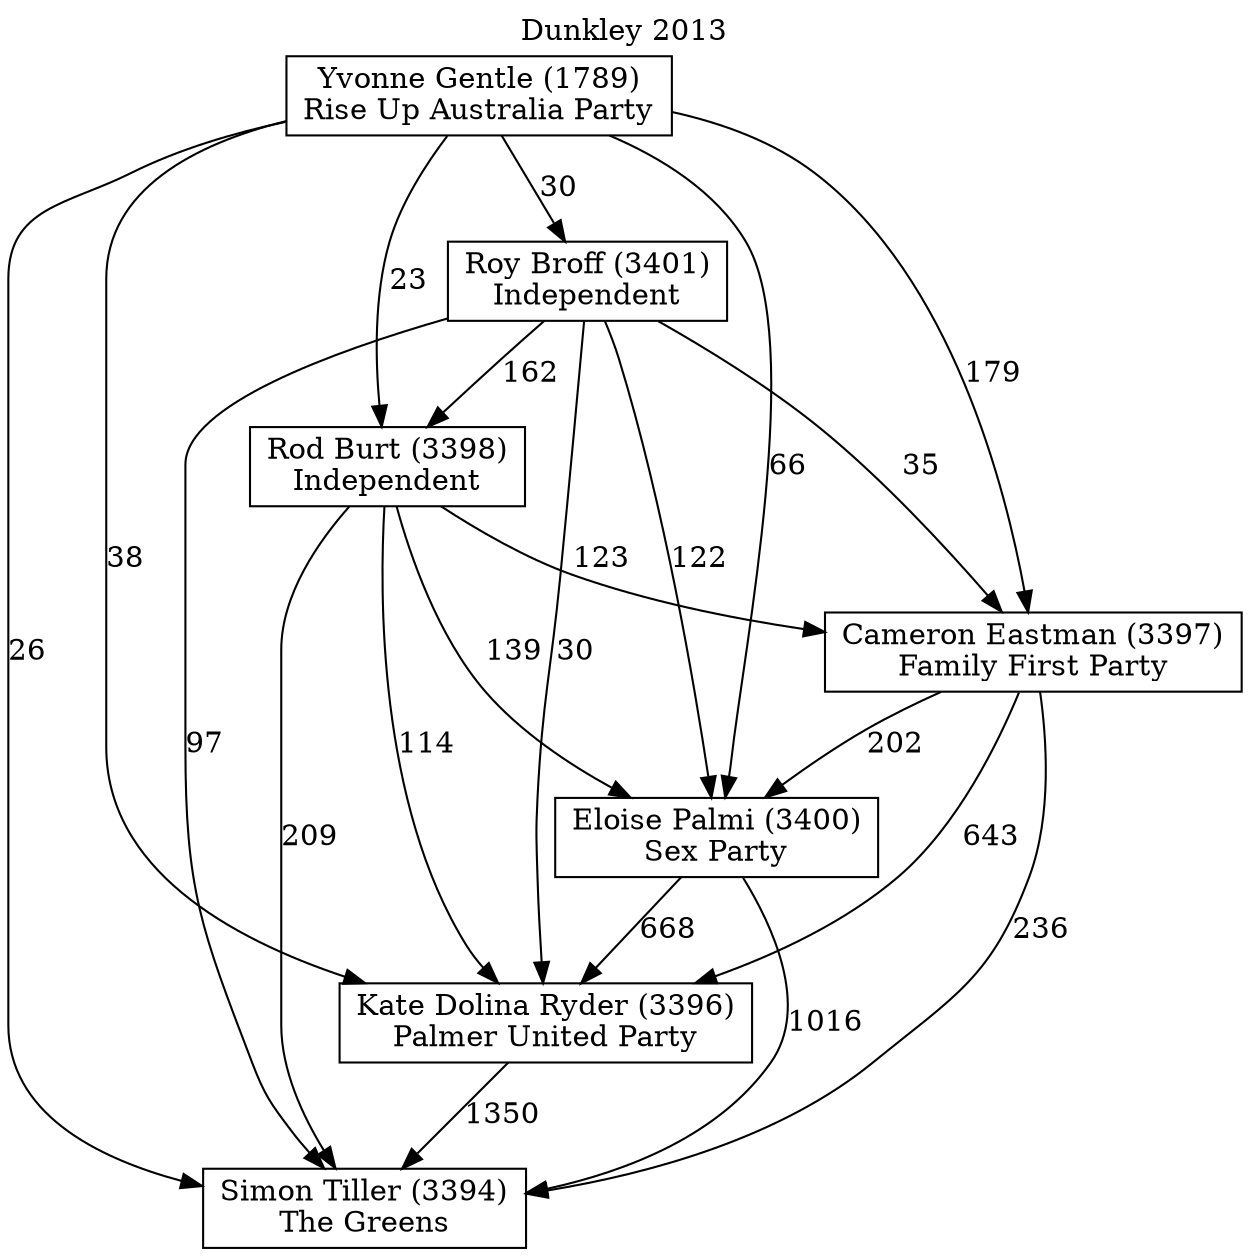 // House preference flow
digraph "Simon Tiller (3394)_Dunkley_2013" {
	graph [label="Dunkley 2013" labelloc=t mclimit=10]
	node [shape=box]
	"Simon Tiller (3394)" [label="Simon Tiller (3394)
The Greens"]
	"Kate Dolina Ryder (3396)" [label="Kate Dolina Ryder (3396)
Palmer United Party"]
	"Eloise Palmi (3400)" [label="Eloise Palmi (3400)
Sex Party"]
	"Cameron Eastman (3397)" [label="Cameron Eastman (3397)
Family First Party"]
	"Rod Burt (3398)" [label="Rod Burt (3398)
Independent"]
	"Roy Broff (3401)" [label="Roy Broff (3401)
Independent"]
	"Yvonne Gentle (1789)" [label="Yvonne Gentle (1789)
Rise Up Australia Party"]
	"Simon Tiller (3394)" [label="Simon Tiller (3394)
The Greens"]
	"Eloise Palmi (3400)" [label="Eloise Palmi (3400)
Sex Party"]
	"Cameron Eastman (3397)" [label="Cameron Eastman (3397)
Family First Party"]
	"Rod Burt (3398)" [label="Rod Burt (3398)
Independent"]
	"Roy Broff (3401)" [label="Roy Broff (3401)
Independent"]
	"Yvonne Gentle (1789)" [label="Yvonne Gentle (1789)
Rise Up Australia Party"]
	"Simon Tiller (3394)" [label="Simon Tiller (3394)
The Greens"]
	"Cameron Eastman (3397)" [label="Cameron Eastman (3397)
Family First Party"]
	"Rod Burt (3398)" [label="Rod Burt (3398)
Independent"]
	"Roy Broff (3401)" [label="Roy Broff (3401)
Independent"]
	"Yvonne Gentle (1789)" [label="Yvonne Gentle (1789)
Rise Up Australia Party"]
	"Simon Tiller (3394)" [label="Simon Tiller (3394)
The Greens"]
	"Rod Burt (3398)" [label="Rod Burt (3398)
Independent"]
	"Roy Broff (3401)" [label="Roy Broff (3401)
Independent"]
	"Yvonne Gentle (1789)" [label="Yvonne Gentle (1789)
Rise Up Australia Party"]
	"Simon Tiller (3394)" [label="Simon Tiller (3394)
The Greens"]
	"Roy Broff (3401)" [label="Roy Broff (3401)
Independent"]
	"Yvonne Gentle (1789)" [label="Yvonne Gentle (1789)
Rise Up Australia Party"]
	"Simon Tiller (3394)" [label="Simon Tiller (3394)
The Greens"]
	"Yvonne Gentle (1789)" [label="Yvonne Gentle (1789)
Rise Up Australia Party"]
	"Yvonne Gentle (1789)" [label="Yvonne Gentle (1789)
Rise Up Australia Party"]
	"Roy Broff (3401)" [label="Roy Broff (3401)
Independent"]
	"Yvonne Gentle (1789)" [label="Yvonne Gentle (1789)
Rise Up Australia Party"]
	"Yvonne Gentle (1789)" [label="Yvonne Gentle (1789)
Rise Up Australia Party"]
	"Rod Burt (3398)" [label="Rod Burt (3398)
Independent"]
	"Roy Broff (3401)" [label="Roy Broff (3401)
Independent"]
	"Yvonne Gentle (1789)" [label="Yvonne Gentle (1789)
Rise Up Australia Party"]
	"Rod Burt (3398)" [label="Rod Burt (3398)
Independent"]
	"Yvonne Gentle (1789)" [label="Yvonne Gentle (1789)
Rise Up Australia Party"]
	"Yvonne Gentle (1789)" [label="Yvonne Gentle (1789)
Rise Up Australia Party"]
	"Roy Broff (3401)" [label="Roy Broff (3401)
Independent"]
	"Yvonne Gentle (1789)" [label="Yvonne Gentle (1789)
Rise Up Australia Party"]
	"Yvonne Gentle (1789)" [label="Yvonne Gentle (1789)
Rise Up Australia Party"]
	"Cameron Eastman (3397)" [label="Cameron Eastman (3397)
Family First Party"]
	"Rod Burt (3398)" [label="Rod Burt (3398)
Independent"]
	"Roy Broff (3401)" [label="Roy Broff (3401)
Independent"]
	"Yvonne Gentle (1789)" [label="Yvonne Gentle (1789)
Rise Up Australia Party"]
	"Cameron Eastman (3397)" [label="Cameron Eastman (3397)
Family First Party"]
	"Roy Broff (3401)" [label="Roy Broff (3401)
Independent"]
	"Yvonne Gentle (1789)" [label="Yvonne Gentle (1789)
Rise Up Australia Party"]
	"Cameron Eastman (3397)" [label="Cameron Eastman (3397)
Family First Party"]
	"Yvonne Gentle (1789)" [label="Yvonne Gentle (1789)
Rise Up Australia Party"]
	"Yvonne Gentle (1789)" [label="Yvonne Gentle (1789)
Rise Up Australia Party"]
	"Roy Broff (3401)" [label="Roy Broff (3401)
Independent"]
	"Yvonne Gentle (1789)" [label="Yvonne Gentle (1789)
Rise Up Australia Party"]
	"Yvonne Gentle (1789)" [label="Yvonne Gentle (1789)
Rise Up Australia Party"]
	"Rod Burt (3398)" [label="Rod Burt (3398)
Independent"]
	"Roy Broff (3401)" [label="Roy Broff (3401)
Independent"]
	"Yvonne Gentle (1789)" [label="Yvonne Gentle (1789)
Rise Up Australia Party"]
	"Rod Burt (3398)" [label="Rod Burt (3398)
Independent"]
	"Yvonne Gentle (1789)" [label="Yvonne Gentle (1789)
Rise Up Australia Party"]
	"Yvonne Gentle (1789)" [label="Yvonne Gentle (1789)
Rise Up Australia Party"]
	"Roy Broff (3401)" [label="Roy Broff (3401)
Independent"]
	"Yvonne Gentle (1789)" [label="Yvonne Gentle (1789)
Rise Up Australia Party"]
	"Yvonne Gentle (1789)" [label="Yvonne Gentle (1789)
Rise Up Australia Party"]
	"Eloise Palmi (3400)" [label="Eloise Palmi (3400)
Sex Party"]
	"Cameron Eastman (3397)" [label="Cameron Eastman (3397)
Family First Party"]
	"Rod Burt (3398)" [label="Rod Burt (3398)
Independent"]
	"Roy Broff (3401)" [label="Roy Broff (3401)
Independent"]
	"Yvonne Gentle (1789)" [label="Yvonne Gentle (1789)
Rise Up Australia Party"]
	"Eloise Palmi (3400)" [label="Eloise Palmi (3400)
Sex Party"]
	"Rod Burt (3398)" [label="Rod Burt (3398)
Independent"]
	"Roy Broff (3401)" [label="Roy Broff (3401)
Independent"]
	"Yvonne Gentle (1789)" [label="Yvonne Gentle (1789)
Rise Up Australia Party"]
	"Eloise Palmi (3400)" [label="Eloise Palmi (3400)
Sex Party"]
	"Roy Broff (3401)" [label="Roy Broff (3401)
Independent"]
	"Yvonne Gentle (1789)" [label="Yvonne Gentle (1789)
Rise Up Australia Party"]
	"Eloise Palmi (3400)" [label="Eloise Palmi (3400)
Sex Party"]
	"Yvonne Gentle (1789)" [label="Yvonne Gentle (1789)
Rise Up Australia Party"]
	"Yvonne Gentle (1789)" [label="Yvonne Gentle (1789)
Rise Up Australia Party"]
	"Roy Broff (3401)" [label="Roy Broff (3401)
Independent"]
	"Yvonne Gentle (1789)" [label="Yvonne Gentle (1789)
Rise Up Australia Party"]
	"Yvonne Gentle (1789)" [label="Yvonne Gentle (1789)
Rise Up Australia Party"]
	"Rod Burt (3398)" [label="Rod Burt (3398)
Independent"]
	"Roy Broff (3401)" [label="Roy Broff (3401)
Independent"]
	"Yvonne Gentle (1789)" [label="Yvonne Gentle (1789)
Rise Up Australia Party"]
	"Rod Burt (3398)" [label="Rod Burt (3398)
Independent"]
	"Yvonne Gentle (1789)" [label="Yvonne Gentle (1789)
Rise Up Australia Party"]
	"Yvonne Gentle (1789)" [label="Yvonne Gentle (1789)
Rise Up Australia Party"]
	"Roy Broff (3401)" [label="Roy Broff (3401)
Independent"]
	"Yvonne Gentle (1789)" [label="Yvonne Gentle (1789)
Rise Up Australia Party"]
	"Yvonne Gentle (1789)" [label="Yvonne Gentle (1789)
Rise Up Australia Party"]
	"Cameron Eastman (3397)" [label="Cameron Eastman (3397)
Family First Party"]
	"Rod Burt (3398)" [label="Rod Burt (3398)
Independent"]
	"Roy Broff (3401)" [label="Roy Broff (3401)
Independent"]
	"Yvonne Gentle (1789)" [label="Yvonne Gentle (1789)
Rise Up Australia Party"]
	"Cameron Eastman (3397)" [label="Cameron Eastman (3397)
Family First Party"]
	"Roy Broff (3401)" [label="Roy Broff (3401)
Independent"]
	"Yvonne Gentle (1789)" [label="Yvonne Gentle (1789)
Rise Up Australia Party"]
	"Cameron Eastman (3397)" [label="Cameron Eastman (3397)
Family First Party"]
	"Yvonne Gentle (1789)" [label="Yvonne Gentle (1789)
Rise Up Australia Party"]
	"Yvonne Gentle (1789)" [label="Yvonne Gentle (1789)
Rise Up Australia Party"]
	"Roy Broff (3401)" [label="Roy Broff (3401)
Independent"]
	"Yvonne Gentle (1789)" [label="Yvonne Gentle (1789)
Rise Up Australia Party"]
	"Yvonne Gentle (1789)" [label="Yvonne Gentle (1789)
Rise Up Australia Party"]
	"Rod Burt (3398)" [label="Rod Burt (3398)
Independent"]
	"Roy Broff (3401)" [label="Roy Broff (3401)
Independent"]
	"Yvonne Gentle (1789)" [label="Yvonne Gentle (1789)
Rise Up Australia Party"]
	"Rod Burt (3398)" [label="Rod Burt (3398)
Independent"]
	"Yvonne Gentle (1789)" [label="Yvonne Gentle (1789)
Rise Up Australia Party"]
	"Yvonne Gentle (1789)" [label="Yvonne Gentle (1789)
Rise Up Australia Party"]
	"Roy Broff (3401)" [label="Roy Broff (3401)
Independent"]
	"Yvonne Gentle (1789)" [label="Yvonne Gentle (1789)
Rise Up Australia Party"]
	"Yvonne Gentle (1789)" [label="Yvonne Gentle (1789)
Rise Up Australia Party"]
	"Kate Dolina Ryder (3396)" [label="Kate Dolina Ryder (3396)
Palmer United Party"]
	"Eloise Palmi (3400)" [label="Eloise Palmi (3400)
Sex Party"]
	"Cameron Eastman (3397)" [label="Cameron Eastman (3397)
Family First Party"]
	"Rod Burt (3398)" [label="Rod Burt (3398)
Independent"]
	"Roy Broff (3401)" [label="Roy Broff (3401)
Independent"]
	"Yvonne Gentle (1789)" [label="Yvonne Gentle (1789)
Rise Up Australia Party"]
	"Kate Dolina Ryder (3396)" [label="Kate Dolina Ryder (3396)
Palmer United Party"]
	"Cameron Eastman (3397)" [label="Cameron Eastman (3397)
Family First Party"]
	"Rod Burt (3398)" [label="Rod Burt (3398)
Independent"]
	"Roy Broff (3401)" [label="Roy Broff (3401)
Independent"]
	"Yvonne Gentle (1789)" [label="Yvonne Gentle (1789)
Rise Up Australia Party"]
	"Kate Dolina Ryder (3396)" [label="Kate Dolina Ryder (3396)
Palmer United Party"]
	"Rod Burt (3398)" [label="Rod Burt (3398)
Independent"]
	"Roy Broff (3401)" [label="Roy Broff (3401)
Independent"]
	"Yvonne Gentle (1789)" [label="Yvonne Gentle (1789)
Rise Up Australia Party"]
	"Kate Dolina Ryder (3396)" [label="Kate Dolina Ryder (3396)
Palmer United Party"]
	"Roy Broff (3401)" [label="Roy Broff (3401)
Independent"]
	"Yvonne Gentle (1789)" [label="Yvonne Gentle (1789)
Rise Up Australia Party"]
	"Kate Dolina Ryder (3396)" [label="Kate Dolina Ryder (3396)
Palmer United Party"]
	"Yvonne Gentle (1789)" [label="Yvonne Gentle (1789)
Rise Up Australia Party"]
	"Yvonne Gentle (1789)" [label="Yvonne Gentle (1789)
Rise Up Australia Party"]
	"Roy Broff (3401)" [label="Roy Broff (3401)
Independent"]
	"Yvonne Gentle (1789)" [label="Yvonne Gentle (1789)
Rise Up Australia Party"]
	"Yvonne Gentle (1789)" [label="Yvonne Gentle (1789)
Rise Up Australia Party"]
	"Rod Burt (3398)" [label="Rod Burt (3398)
Independent"]
	"Roy Broff (3401)" [label="Roy Broff (3401)
Independent"]
	"Yvonne Gentle (1789)" [label="Yvonne Gentle (1789)
Rise Up Australia Party"]
	"Rod Burt (3398)" [label="Rod Burt (3398)
Independent"]
	"Yvonne Gentle (1789)" [label="Yvonne Gentle (1789)
Rise Up Australia Party"]
	"Yvonne Gentle (1789)" [label="Yvonne Gentle (1789)
Rise Up Australia Party"]
	"Roy Broff (3401)" [label="Roy Broff (3401)
Independent"]
	"Yvonne Gentle (1789)" [label="Yvonne Gentle (1789)
Rise Up Australia Party"]
	"Yvonne Gentle (1789)" [label="Yvonne Gentle (1789)
Rise Up Australia Party"]
	"Cameron Eastman (3397)" [label="Cameron Eastman (3397)
Family First Party"]
	"Rod Burt (3398)" [label="Rod Burt (3398)
Independent"]
	"Roy Broff (3401)" [label="Roy Broff (3401)
Independent"]
	"Yvonne Gentle (1789)" [label="Yvonne Gentle (1789)
Rise Up Australia Party"]
	"Cameron Eastman (3397)" [label="Cameron Eastman (3397)
Family First Party"]
	"Roy Broff (3401)" [label="Roy Broff (3401)
Independent"]
	"Yvonne Gentle (1789)" [label="Yvonne Gentle (1789)
Rise Up Australia Party"]
	"Cameron Eastman (3397)" [label="Cameron Eastman (3397)
Family First Party"]
	"Yvonne Gentle (1789)" [label="Yvonne Gentle (1789)
Rise Up Australia Party"]
	"Yvonne Gentle (1789)" [label="Yvonne Gentle (1789)
Rise Up Australia Party"]
	"Roy Broff (3401)" [label="Roy Broff (3401)
Independent"]
	"Yvonne Gentle (1789)" [label="Yvonne Gentle (1789)
Rise Up Australia Party"]
	"Yvonne Gentle (1789)" [label="Yvonne Gentle (1789)
Rise Up Australia Party"]
	"Rod Burt (3398)" [label="Rod Burt (3398)
Independent"]
	"Roy Broff (3401)" [label="Roy Broff (3401)
Independent"]
	"Yvonne Gentle (1789)" [label="Yvonne Gentle (1789)
Rise Up Australia Party"]
	"Rod Burt (3398)" [label="Rod Burt (3398)
Independent"]
	"Yvonne Gentle (1789)" [label="Yvonne Gentle (1789)
Rise Up Australia Party"]
	"Yvonne Gentle (1789)" [label="Yvonne Gentle (1789)
Rise Up Australia Party"]
	"Roy Broff (3401)" [label="Roy Broff (3401)
Independent"]
	"Yvonne Gentle (1789)" [label="Yvonne Gentle (1789)
Rise Up Australia Party"]
	"Yvonne Gentle (1789)" [label="Yvonne Gentle (1789)
Rise Up Australia Party"]
	"Eloise Palmi (3400)" [label="Eloise Palmi (3400)
Sex Party"]
	"Cameron Eastman (3397)" [label="Cameron Eastman (3397)
Family First Party"]
	"Rod Burt (3398)" [label="Rod Burt (3398)
Independent"]
	"Roy Broff (3401)" [label="Roy Broff (3401)
Independent"]
	"Yvonne Gentle (1789)" [label="Yvonne Gentle (1789)
Rise Up Australia Party"]
	"Eloise Palmi (3400)" [label="Eloise Palmi (3400)
Sex Party"]
	"Rod Burt (3398)" [label="Rod Burt (3398)
Independent"]
	"Roy Broff (3401)" [label="Roy Broff (3401)
Independent"]
	"Yvonne Gentle (1789)" [label="Yvonne Gentle (1789)
Rise Up Australia Party"]
	"Eloise Palmi (3400)" [label="Eloise Palmi (3400)
Sex Party"]
	"Roy Broff (3401)" [label="Roy Broff (3401)
Independent"]
	"Yvonne Gentle (1789)" [label="Yvonne Gentle (1789)
Rise Up Australia Party"]
	"Eloise Palmi (3400)" [label="Eloise Palmi (3400)
Sex Party"]
	"Yvonne Gentle (1789)" [label="Yvonne Gentle (1789)
Rise Up Australia Party"]
	"Yvonne Gentle (1789)" [label="Yvonne Gentle (1789)
Rise Up Australia Party"]
	"Roy Broff (3401)" [label="Roy Broff (3401)
Independent"]
	"Yvonne Gentle (1789)" [label="Yvonne Gentle (1789)
Rise Up Australia Party"]
	"Yvonne Gentle (1789)" [label="Yvonne Gentle (1789)
Rise Up Australia Party"]
	"Rod Burt (3398)" [label="Rod Burt (3398)
Independent"]
	"Roy Broff (3401)" [label="Roy Broff (3401)
Independent"]
	"Yvonne Gentle (1789)" [label="Yvonne Gentle (1789)
Rise Up Australia Party"]
	"Rod Burt (3398)" [label="Rod Burt (3398)
Independent"]
	"Yvonne Gentle (1789)" [label="Yvonne Gentle (1789)
Rise Up Australia Party"]
	"Yvonne Gentle (1789)" [label="Yvonne Gentle (1789)
Rise Up Australia Party"]
	"Roy Broff (3401)" [label="Roy Broff (3401)
Independent"]
	"Yvonne Gentle (1789)" [label="Yvonne Gentle (1789)
Rise Up Australia Party"]
	"Yvonne Gentle (1789)" [label="Yvonne Gentle (1789)
Rise Up Australia Party"]
	"Cameron Eastman (3397)" [label="Cameron Eastman (3397)
Family First Party"]
	"Rod Burt (3398)" [label="Rod Burt (3398)
Independent"]
	"Roy Broff (3401)" [label="Roy Broff (3401)
Independent"]
	"Yvonne Gentle (1789)" [label="Yvonne Gentle (1789)
Rise Up Australia Party"]
	"Cameron Eastman (3397)" [label="Cameron Eastman (3397)
Family First Party"]
	"Roy Broff (3401)" [label="Roy Broff (3401)
Independent"]
	"Yvonne Gentle (1789)" [label="Yvonne Gentle (1789)
Rise Up Australia Party"]
	"Cameron Eastman (3397)" [label="Cameron Eastman (3397)
Family First Party"]
	"Yvonne Gentle (1789)" [label="Yvonne Gentle (1789)
Rise Up Australia Party"]
	"Yvonne Gentle (1789)" [label="Yvonne Gentle (1789)
Rise Up Australia Party"]
	"Roy Broff (3401)" [label="Roy Broff (3401)
Independent"]
	"Yvonne Gentle (1789)" [label="Yvonne Gentle (1789)
Rise Up Australia Party"]
	"Yvonne Gentle (1789)" [label="Yvonne Gentle (1789)
Rise Up Australia Party"]
	"Rod Burt (3398)" [label="Rod Burt (3398)
Independent"]
	"Roy Broff (3401)" [label="Roy Broff (3401)
Independent"]
	"Yvonne Gentle (1789)" [label="Yvonne Gentle (1789)
Rise Up Australia Party"]
	"Rod Burt (3398)" [label="Rod Burt (3398)
Independent"]
	"Yvonne Gentle (1789)" [label="Yvonne Gentle (1789)
Rise Up Australia Party"]
	"Yvonne Gentle (1789)" [label="Yvonne Gentle (1789)
Rise Up Australia Party"]
	"Roy Broff (3401)" [label="Roy Broff (3401)
Independent"]
	"Yvonne Gentle (1789)" [label="Yvonne Gentle (1789)
Rise Up Australia Party"]
	"Yvonne Gentle (1789)" [label="Yvonne Gentle (1789)
Rise Up Australia Party"]
	"Kate Dolina Ryder (3396)" -> "Simon Tiller (3394)" [label=1350]
	"Eloise Palmi (3400)" -> "Kate Dolina Ryder (3396)" [label=668]
	"Cameron Eastman (3397)" -> "Eloise Palmi (3400)" [label=202]
	"Rod Burt (3398)" -> "Cameron Eastman (3397)" [label=123]
	"Roy Broff (3401)" -> "Rod Burt (3398)" [label=162]
	"Yvonne Gentle (1789)" -> "Roy Broff (3401)" [label=30]
	"Eloise Palmi (3400)" -> "Simon Tiller (3394)" [label=1016]
	"Cameron Eastman (3397)" -> "Simon Tiller (3394)" [label=236]
	"Rod Burt (3398)" -> "Simon Tiller (3394)" [label=209]
	"Roy Broff (3401)" -> "Simon Tiller (3394)" [label=97]
	"Yvonne Gentle (1789)" -> "Simon Tiller (3394)" [label=26]
	"Yvonne Gentle (1789)" -> "Rod Burt (3398)" [label=23]
	"Roy Broff (3401)" -> "Cameron Eastman (3397)" [label=35]
	"Yvonne Gentle (1789)" -> "Cameron Eastman (3397)" [label=179]
	"Rod Burt (3398)" -> "Eloise Palmi (3400)" [label=139]
	"Roy Broff (3401)" -> "Eloise Palmi (3400)" [label=122]
	"Yvonne Gentle (1789)" -> "Eloise Palmi (3400)" [label=66]
	"Cameron Eastman (3397)" -> "Kate Dolina Ryder (3396)" [label=643]
	"Rod Burt (3398)" -> "Kate Dolina Ryder (3396)" [label=114]
	"Roy Broff (3401)" -> "Kate Dolina Ryder (3396)" [label=30]
	"Yvonne Gentle (1789)" -> "Kate Dolina Ryder (3396)" [label=38]
}
